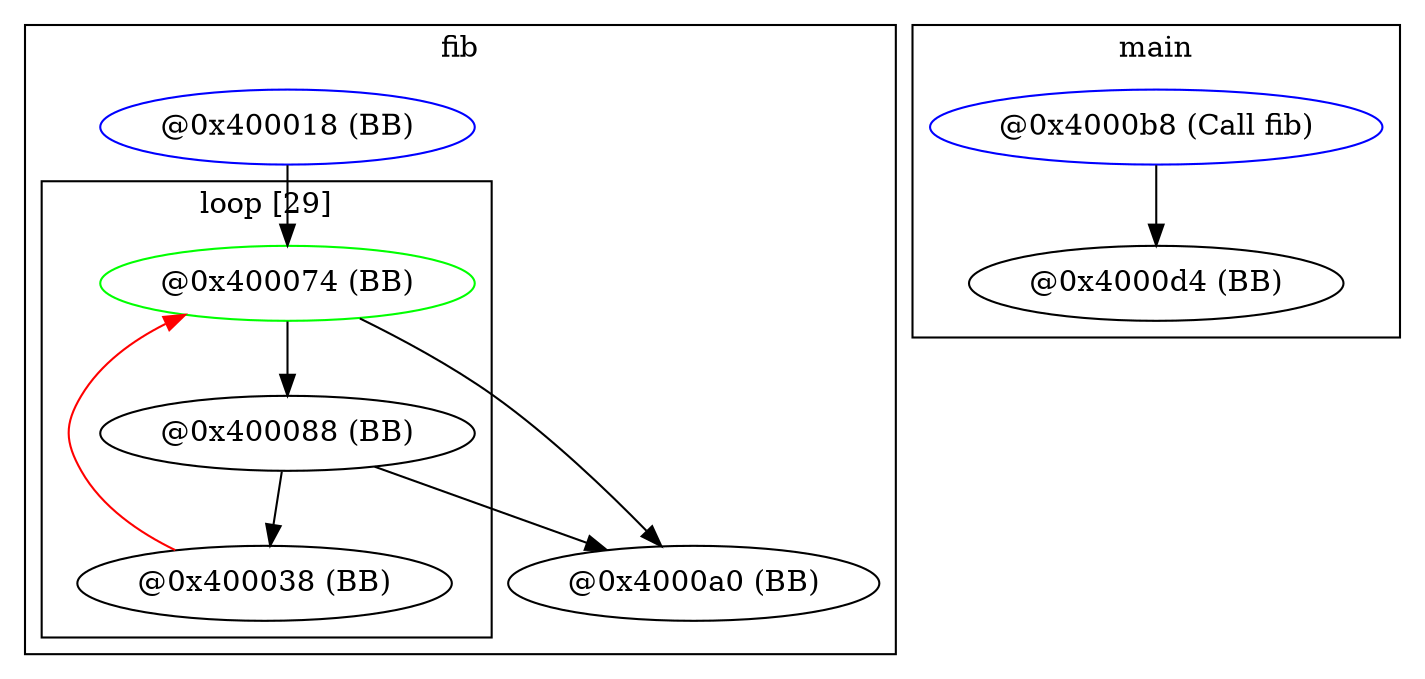 digraph G {
subgraph cluster_fib {
graph [label = "fib"];
subgraph cluster_loop0x23827d0 {
graph [label = "loop [29]"];
node0x2380850 [label = "@0x400074 (BB)" ,color="green"];
node0x2387c60 [label = "@0x400038 (BB)"];
node0x23814a0 [label = "@0x400088 (BB)"];
}
node0x237b0d0 [label = "@0x400018 (BB)" ,color="blue"];
node0x2387c60;
node0x2380850;
node0x23814a0;
node0x2382520 [label = "@0x4000a0 (BB)"];
}
subgraph cluster_main {
graph [label = "main"];
node0x23854b0 [label = "@0x4000b8 (Call fib)" ,color="blue"];
node0x2393270 [label = "@0x4000d4 (BB)"];
}
node0x237b0d0 -> node0x2380850;
node0x2387c60 -> node0x2380850[color="red"];
node0x2380850 -> node0x23814a0;
node0x2380850 -> node0x2382520;
node0x23814a0 -> node0x2387c60;
node0x23814a0 -> node0x2382520;
node0x23854b0 -> node0x2393270;
}
